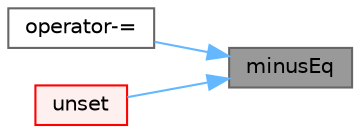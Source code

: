 digraph "minusEq"
{
 // LATEX_PDF_SIZE
  bgcolor="transparent";
  edge [fontname=Helvetica,fontsize=10,labelfontname=Helvetica,labelfontsize=10];
  node [fontname=Helvetica,fontsize=10,shape=box,height=0.2,width=0.4];
  rankdir="RL";
  Node1 [id="Node000001",label="minusEq",height=0.2,width=0.4,color="gray40", fillcolor="grey60", style="filled", fontcolor="black",tooltip=" "];
  Node1 -> Node2 [id="edge1_Node000001_Node000002",dir="back",color="steelblue1",style="solid",tooltip=" "];
  Node2 [id="Node000002",label="operator-=",height=0.2,width=0.4,color="grey40", fillcolor="white", style="filled",URL="$classFoam_1_1bitSet.html#a331b6ae446d9f2cba7826bd5202bd897",tooltip=" "];
  Node1 -> Node3 [id="edge2_Node000001_Node000003",dir="back",color="steelblue1",style="solid",tooltip=" "];
  Node3 [id="Node000003",label="unset",height=0.2,width=0.4,color="red", fillcolor="#FFF0F0", style="filled",URL="$classFoam_1_1bitSet.html#ac92a37f529b9ccd5219672b09e1fcdcc",tooltip=" "];
}

